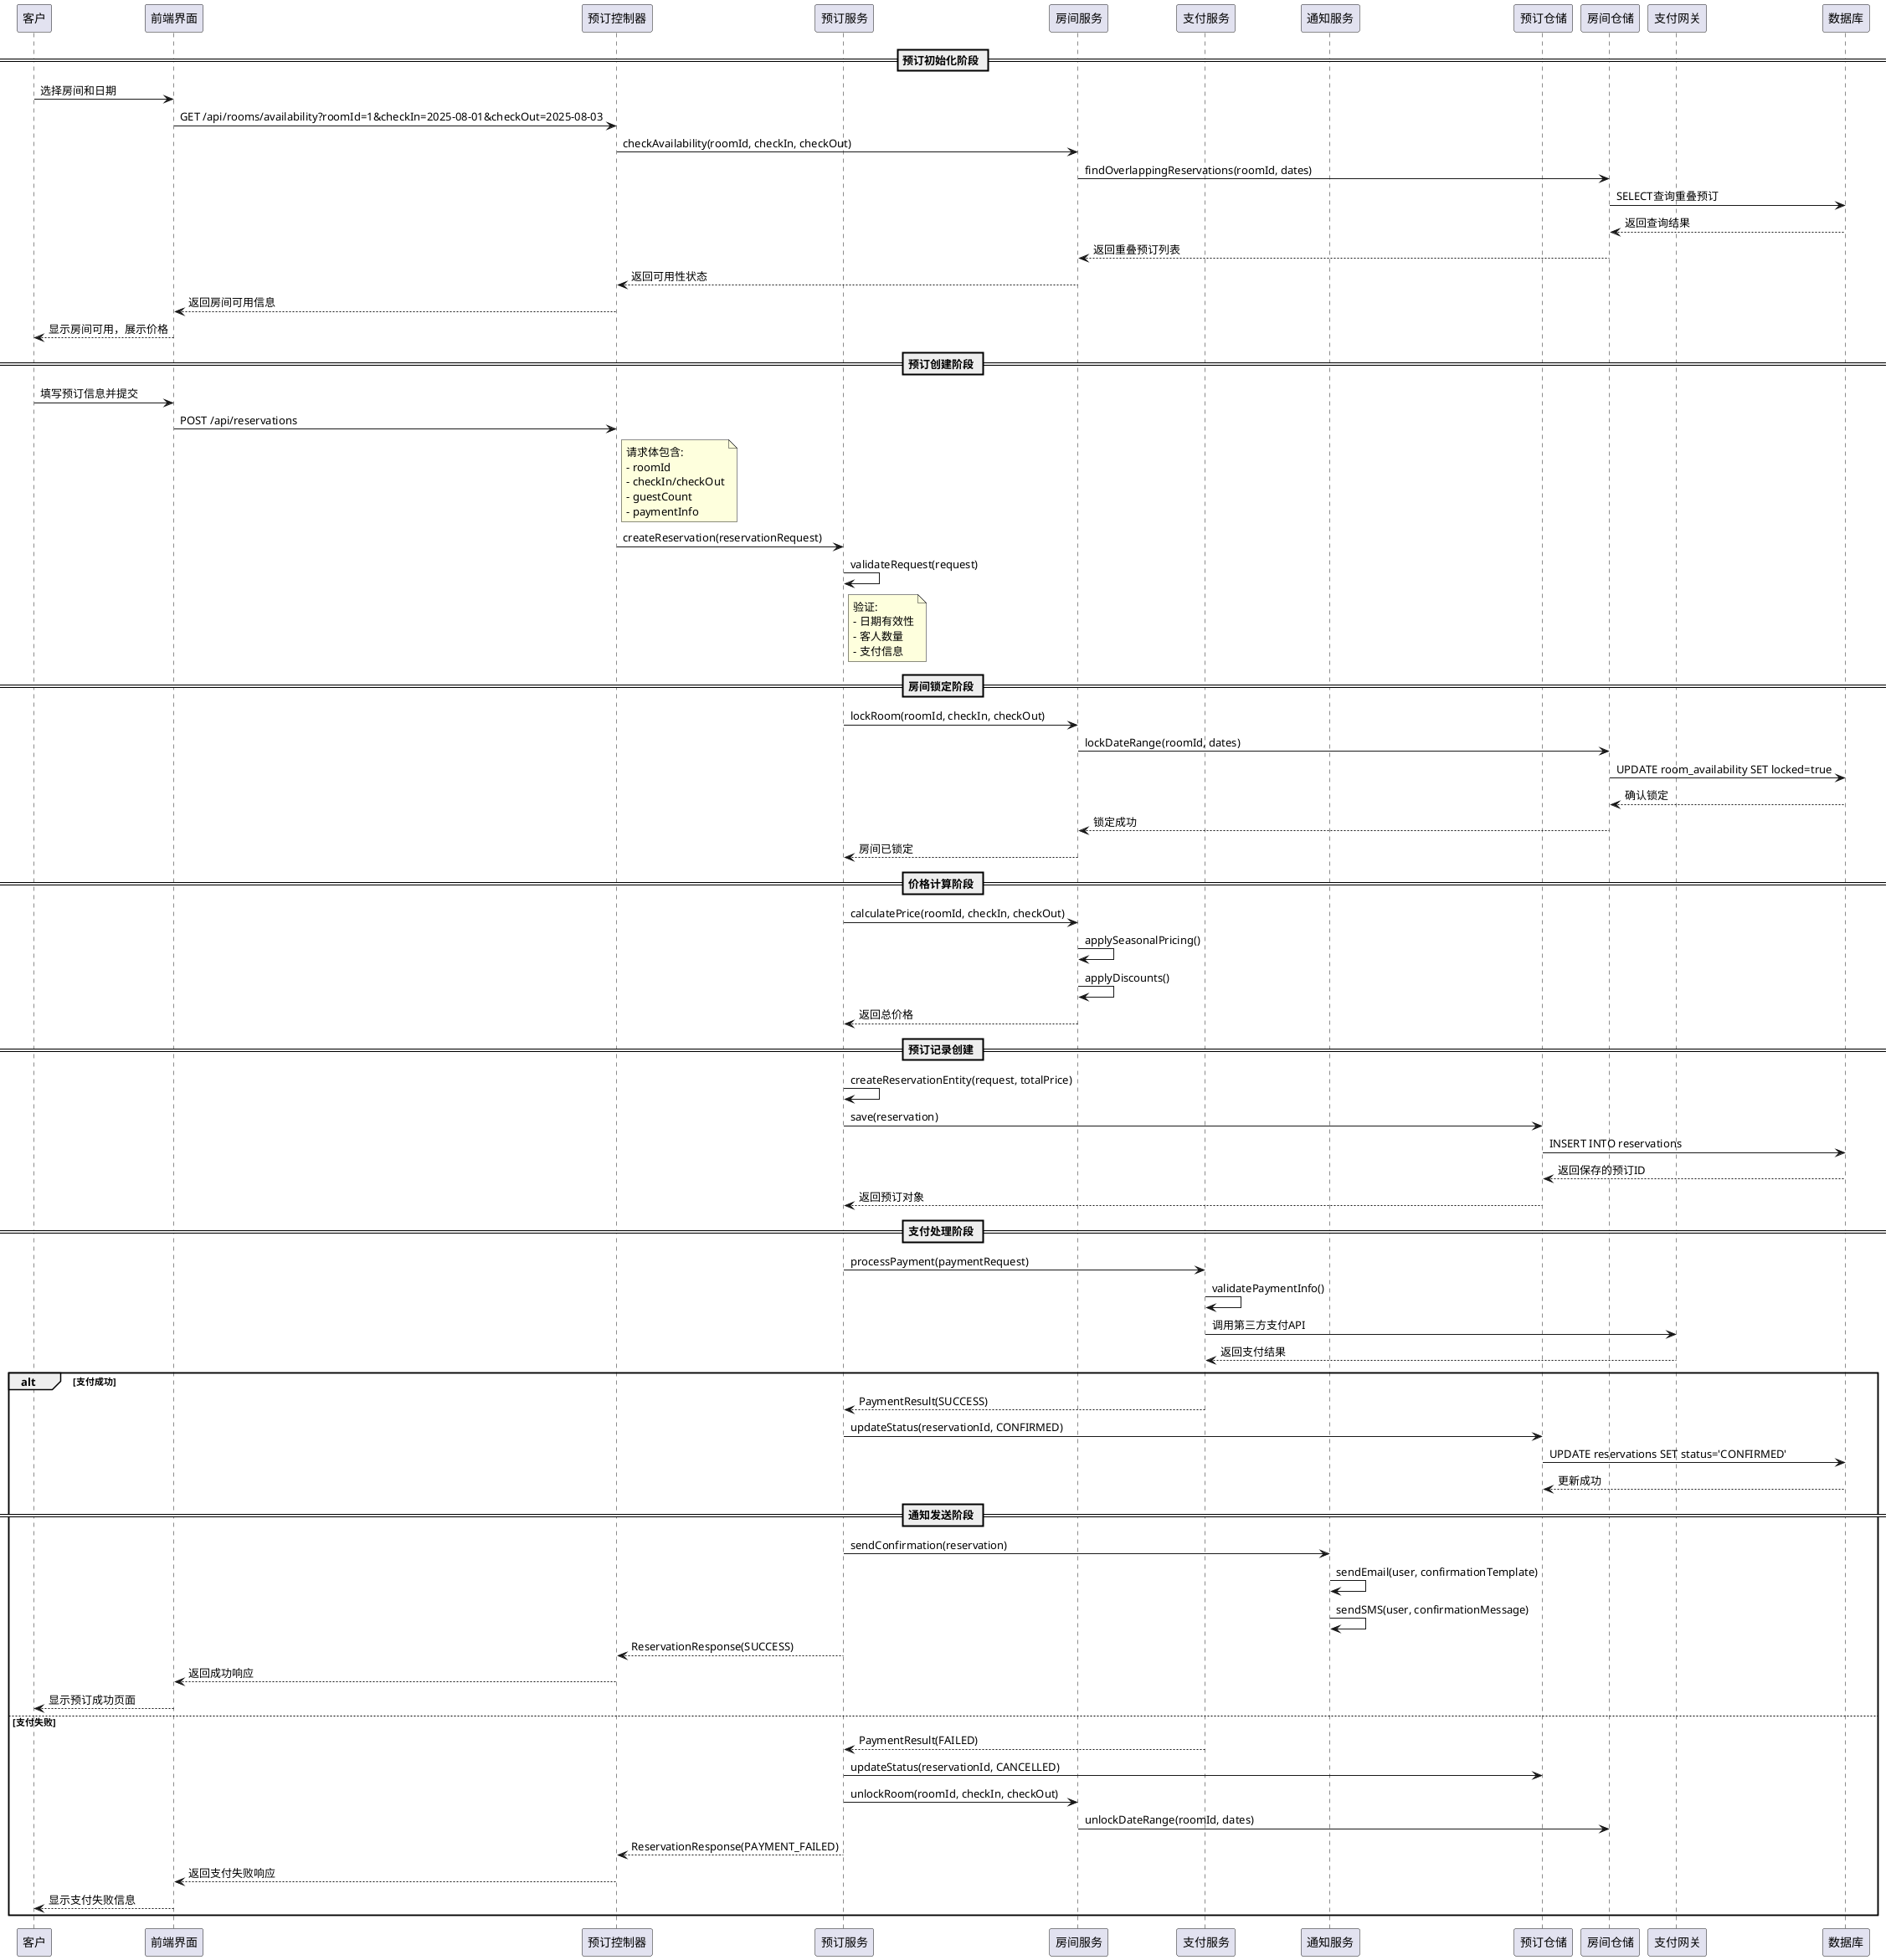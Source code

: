 @startuml 预订房间详细序列图
participant "客户" as Guest
participant "前端界面" as UI
participant "预订控制器" as Controller
participant "预订服务" as ReservationService
participant "房间服务" as RoomService
participant "支付服务" as PaymentService
participant "通知服务" as NotificationService
participant "预订仓储" as ReservationRepo
participant "房间仓储" as RoomRepo
participant "支付网关" as PaymentGateway
participant "数据库" as Database

== 预订初始化阶段 ==
Guest -> UI: 选择房间和日期
UI -> Controller: GET /api/rooms/availability?roomId=1&checkIn=2025-08-01&checkOut=2025-08-03
Controller -> RoomService: checkAvailability(roomId, checkIn, checkOut)
RoomService -> RoomRepo: findOverlappingReservations(roomId, dates)
RoomRepo -> Database: SELECT查询重叠预订
Database --> RoomRepo: 返回查询结果
RoomRepo --> RoomService: 返回重叠预订列表
RoomService --> Controller: 返回可用性状态
Controller --> UI: 返回房间可用信息
UI --> Guest: 显示房间可用，展示价格

== 预订创建阶段 ==
Guest -> UI: 填写预订信息并提交
UI -> Controller: POST /api/reservations
note right of Controller: 请求体包含:\n- roomId\n- checkIn/checkOut\n- guestCount\n- paymentInfo
Controller -> ReservationService: createReservation(reservationRequest)

ReservationService -> ReservationService: validateRequest(request)
note right of ReservationService: 验证:\n- 日期有效性\n- 客人数量\n- 支付信息

== 房间锁定阶段 ==
ReservationService -> RoomService: lockRoom(roomId, checkIn, checkOut)
RoomService -> RoomRepo: lockDateRange(roomId, dates)
RoomRepo -> Database: UPDATE room_availability SET locked=true
Database --> RoomRepo: 确认锁定
RoomRepo --> RoomService: 锁定成功
RoomService --> ReservationService: 房间已锁定

== 价格计算阶段 ==
ReservationService -> RoomService: calculatePrice(roomId, checkIn, checkOut)
RoomService -> RoomService: applySeasonalPricing()
RoomService -> RoomService: applyDiscounts()
RoomService --> ReservationService: 返回总价格

== 预订记录创建 ==
ReservationService -> ReservationService: createReservationEntity(request, totalPrice)
ReservationService -> ReservationRepo: save(reservation)
ReservationRepo -> Database: INSERT INTO reservations
Database --> ReservationRepo: 返回保存的预订ID
ReservationRepo --> ReservationService: 返回预订对象

== 支付处理阶段 ==
ReservationService -> PaymentService: processPayment(paymentRequest)
PaymentService -> PaymentService: validatePaymentInfo()
PaymentService -> PaymentGateway: 调用第三方支付API
PaymentGateway --> PaymentService: 返回支付结果

alt 支付成功
    PaymentService --> ReservationService: PaymentResult(SUCCESS)
    ReservationService -> ReservationRepo: updateStatus(reservationId, CONFIRMED)
    ReservationRepo -> Database: UPDATE reservations SET status='CONFIRMED'
    Database --> ReservationRepo: 更新成功
    
    == 通知发送阶段 ==
    ReservationService -> NotificationService: sendConfirmation(reservation)
    NotificationService -> NotificationService: sendEmail(user, confirmationTemplate)
    NotificationService -> NotificationService: sendSMS(user, confirmationMessage)
    
    ReservationService --> Controller: ReservationResponse(SUCCESS)
    Controller --> UI: 返回成功响应
    UI --> Guest: 显示预订成功页面

else 支付失败
    PaymentService --> ReservationService: PaymentResult(FAILED)
    ReservationService -> ReservationRepo: updateStatus(reservationId, CANCELLED)
    ReservationService -> RoomService: unlockRoom(roomId, checkIn, checkOut)
    RoomService -> RoomRepo: unlockDateRange(roomId, dates)
    
    ReservationService --> Controller: ReservationResponse(PAYMENT_FAILED)
    Controller --> UI: 返回支付失败响应
    UI --> Guest: 显示支付失败信息
end

@enduml
